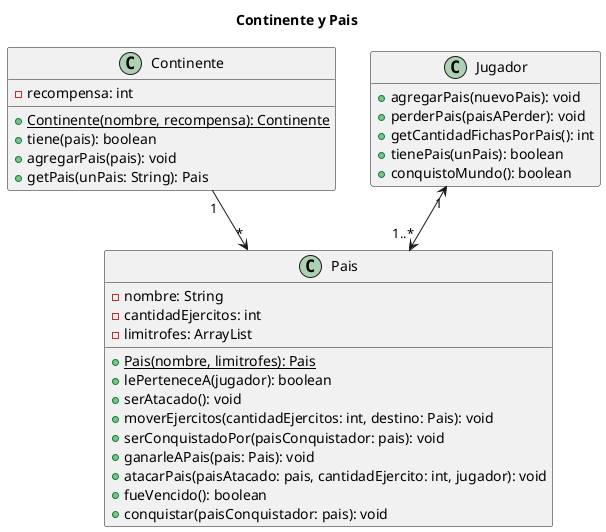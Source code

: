 @startuml

title Continente y Pais

hide empty members

class Continente {
    - recompensa: int
    + {static} Continente(nombre, recompensa): Continente
    + tiene(pais): boolean
    + agregarPais(pais): void
    + getPais(unPais: String): Pais
}

Continente "1" --> "*" Pais

class Pais {
    - nombre: String
    - cantidadEjercitos: int
    - limitrofes: ArrayList
    + {static} Pais(nombre, limitrofes): Pais
    + lePerteneceA(jugador): boolean
    + serAtacado(): void
    + moverEjercitos(cantidadEjercitos: int, destino: Pais): void
    + serConquistadoPor(paisConquistador: pais): void
    + ganarleAPais(pais: Pais): void
    + atacarPais(paisAtacado: pais, cantidadEjercito: int, jugador): void
    + fueVencido(): boolean
    + conquistar(paisConquistador: pais): void
}

Jugador "1" <--> "1..*" Pais

class Jugador {
    + agregarPais(nuevoPais): void
    + perderPais(paisAPerder): void
    + getCantidadFichasPorPais(): int
    + tienePais(unPais): boolean
    + conquistoMundo(): boolean
}

@enduml